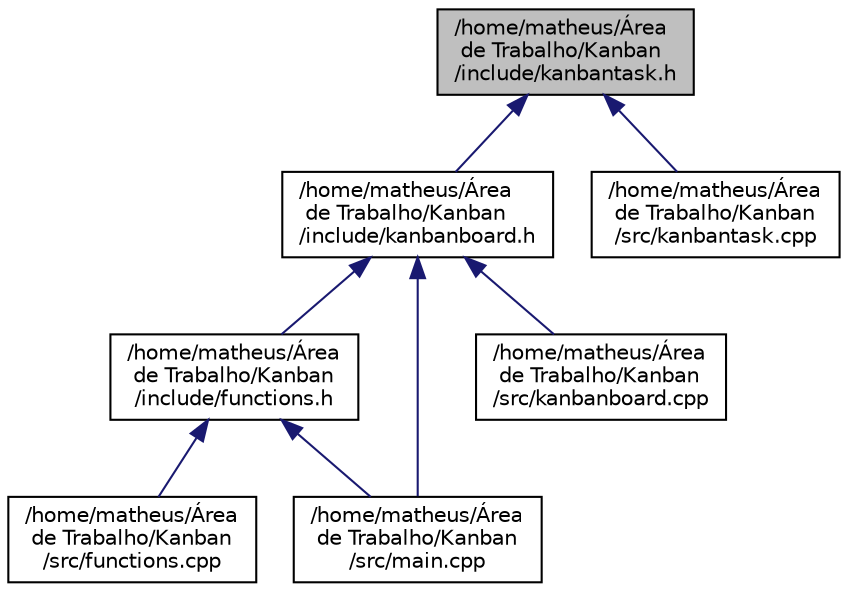 digraph "/home/matheus/Área de Trabalho/Kanban/include/kanbantask.h"
{
 // LATEX_PDF_SIZE
  edge [fontname="Helvetica",fontsize="10",labelfontname="Helvetica",labelfontsize="10"];
  node [fontname="Helvetica",fontsize="10",shape=record];
  Node1 [label="/home/matheus/Área\l de Trabalho/Kanban\l/include/kanbantask.h",height=0.2,width=0.4,color="black", fillcolor="grey75", style="filled", fontcolor="black",tooltip="Este arquivo contém a declaração da classe KanbanTask, que representa uma tarefa específica do Kanban..."];
  Node1 -> Node2 [dir="back",color="midnightblue",fontsize="10",style="solid"];
  Node2 [label="/home/matheus/Área\l de Trabalho/Kanban\l/include/kanbanboard.h",height=0.2,width=0.4,color="black", fillcolor="white", style="filled",URL="$kanbanboard_8h.html",tooltip="Este arquivo contém a declaração da classe KanbanBoard, que representa o Quadro Kanban."];
  Node2 -> Node3 [dir="back",color="midnightblue",fontsize="10",style="solid"];
  Node3 [label="/home/matheus/Área\l de Trabalho/Kanban\l/include/functions.h",height=0.2,width=0.4,color="black", fillcolor="white", style="filled",URL="$functions_8h.html",tooltip="Funções desenvolvidas a fim de modularizar a função Main, em sua maioria se tratam de interações com ..."];
  Node3 -> Node4 [dir="back",color="midnightblue",fontsize="10",style="solid"];
  Node4 [label="/home/matheus/Área\l de Trabalho/Kanban\l/src/functions.cpp",height=0.2,width=0.4,color="black", fillcolor="white", style="filled",URL="$functions_8cpp.html",tooltip="Este arquivo contém a implementação das funções desenvolvidas."];
  Node3 -> Node5 [dir="back",color="midnightblue",fontsize="10",style="solid"];
  Node5 [label="/home/matheus/Área\l de Trabalho/Kanban\l/src/main.cpp",height=0.2,width=0.4,color="black", fillcolor="white", style="filled",URL="$main_8cpp.html",tooltip="Arquivo principal que inicia e maneja todo programa do gerenciador de tarefas Kanban."];
  Node2 -> Node6 [dir="back",color="midnightblue",fontsize="10",style="solid"];
  Node6 [label="/home/matheus/Área\l de Trabalho/Kanban\l/src/kanbanboard.cpp",height=0.2,width=0.4,color="black", fillcolor="white", style="filled",URL="$kanbanboard_8cpp.html",tooltip="Este arquivo contém a implementação da classe KanbanBoard."];
  Node2 -> Node5 [dir="back",color="midnightblue",fontsize="10",style="solid"];
  Node1 -> Node7 [dir="back",color="midnightblue",fontsize="10",style="solid"];
  Node7 [label="/home/matheus/Área\l de Trabalho/Kanban\l/src/kanbantask.cpp",height=0.2,width=0.4,color="black", fillcolor="white", style="filled",URL="$kanbantask_8cpp.html",tooltip="Este arquivo contém a implementação da classe KanbanTask."];
}
